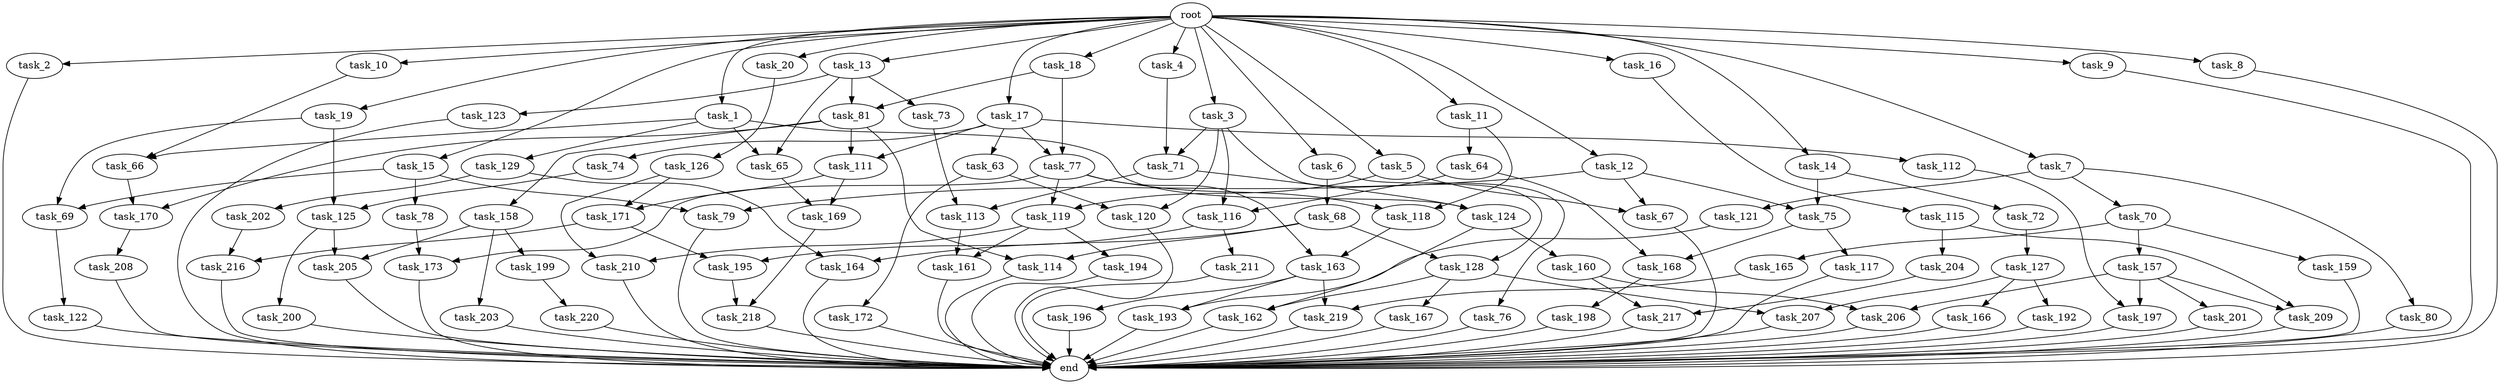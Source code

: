 digraph G {
  task_19 [size="10.240000"];
  task_171 [size="11682311045.120001"];
  task_207 [size="5841155522.560000"];
  task_15 [size="10.240000"];
  task_128 [size="4294967296.000000"];
  task_64 [size="6957847019.520000"];
  task_18 [size="10.240000"];
  task_195 [size="15547781611.520000"];
  task_79 [size="6356551598.080000"];
  task_209 [size="11682311045.120001"];
  task_210 [size="3435973836.800000"];
  task_16 [size="10.240000"];
  task_68 [size="343597383.680000"];
  task_162 [size="7645041786.880000"];
  task_217 [size="6871947673.600000"];
  task_74 [size="8589934592.000000"];
  task_158 [size="5497558138.880000"];
  task_1 [size="10.240000"];
  task_114 [size="7645041786.880000"];
  task_160 [size="2147483648.000000"];
  task_11 [size="10.240000"];
  task_116 [size="2491081031.680000"];
  task_2 [size="10.240000"];
  task_10 [size="10.240000"];
  task_127 [size="4209067950.080000"];
  task_66 [size="9706626088.960001"];
  task_129 [size="5497558138.880000"];
  task_211 [size="6957847019.520000"];
  task_166 [size="343597383.680000"];
  task_81 [size="5583457484.800000"];
  task_122 [size="2147483648.000000"];
  task_72 [size="6957847019.520000"];
  task_17 [size="10.240000"];
  task_199 [size="2147483648.000000"];
  task_67 [size="10737418240.000000"];
  task_218 [size="12799002542.080000"];
  task_203 [size="2147483648.000000"];
  task_157 [size="6957847019.520000"];
  task_172 [size="1374389534.720000"];
  task_12 [size="10.240000"];
  task_77 [size="12799002542.080000"];
  task_194 [size="343597383.680000"];
  task_197 [size="11682311045.120001"];
  task_167 [size="5497558138.880000"];
  task_70 [size="8589934592.000000"];
  task_80 [size="8589934592.000000"];
  end [size="0.000000"];
  task_170 [size="10995116277.760000"];
  task_9 [size="10.240000"];
  task_78 [size="4209067950.080000"];
  task_165 [size="6957847019.520000"];
  task_159 [size="6957847019.520000"];
  task_163 [size="11682311045.120001"];
  task_192 [size="343597383.680000"];
  task_202 [size="343597383.680000"];
  task_69 [size="4552665333.760000"];
  task_118 [size="15547781611.520000"];
  task_196 [size="4209067950.080000"];
  task_201 [size="3092376453.120000"];
  task_65 [size="6871947673.600000"];
  task_198 [size="4209067950.080000"];
  task_20 [size="10.240000"];
  task_206 [size="4466765987.840000"];
  task_13 [size="10.240000"];
  task_193 [size="11166914969.600000"];
  task_121 [size="8589934592.000000"];
  task_219 [size="8418135900.160000"];
  task_3 [size="10.240000"];
  task_126 [size="773094113.280000"];
  task_216 [size="14087492730.880001"];
  task_169 [size="8933531975.680000"];
  task_5 [size="10.240000"];
  task_220 [size="5497558138.880000"];
  task_76 [size="343597383.680000"];
  task_115 [size="773094113.280000"];
  task_8 [size="10.240000"];
  task_161 [size="1116691496.960000"];
  task_14 [size="10.240000"];
  task_73 [size="1374389534.720000"];
  task_4 [size="10.240000"];
  task_119 [size="17179869184.000000"];
  task_164 [size="2491081031.680000"];
  task_200 [size="5497558138.880000"];
  task_113 [size="9363028705.280001"];
  task_112 [size="8589934592.000000"];
  task_168 [size="3435973836.800000"];
  root [size="0.000000"];
  task_120 [size="3521873182.720000"];
  task_125 [size="2491081031.680000"];
  task_123 [size="1374389534.720000"];
  task_6 [size="10.240000"];
  task_208 [size="343597383.680000"];
  task_124 [size="14087492730.880001"];
  task_117 [size="3092376453.120000"];
  task_173 [size="12799002542.080000"];
  task_205 [size="7645041786.880000"];
  task_111 [size="14087492730.880001"];
  task_204 [size="8589934592.000000"];
  task_63 [size="8589934592.000000"];
  task_7 [size="10.240000"];
  task_71 [size="6356551598.080000"];
  task_75 [size="9105330667.520000"];

  task_19 -> task_69 [size="33554432.000000"];
  task_19 -> task_125 [size="33554432.000000"];
  task_171 -> task_216 [size="838860800.000000"];
  task_171 -> task_195 [size="838860800.000000"];
  task_207 -> end [size="1.000000"];
  task_15 -> task_69 [size="411041792.000000"];
  task_15 -> task_78 [size="411041792.000000"];
  task_15 -> task_79 [size="411041792.000000"];
  task_128 -> task_162 [size="536870912.000000"];
  task_128 -> task_207 [size="536870912.000000"];
  task_128 -> task_167 [size="536870912.000000"];
  task_64 -> task_116 [size="33554432.000000"];
  task_64 -> task_168 [size="33554432.000000"];
  task_18 -> task_81 [size="411041792.000000"];
  task_18 -> task_77 [size="411041792.000000"];
  task_195 -> task_218 [size="838860800.000000"];
  task_79 -> end [size="1.000000"];
  task_209 -> end [size="1.000000"];
  task_210 -> end [size="1.000000"];
  task_16 -> task_115 [size="75497472.000000"];
  task_68 -> task_128 [size="209715200.000000"];
  task_68 -> task_164 [size="209715200.000000"];
  task_68 -> task_114 [size="209715200.000000"];
  task_162 -> end [size="1.000000"];
  task_217 -> end [size="1.000000"];
  task_74 -> task_125 [size="209715200.000000"];
  task_158 -> task_199 [size="209715200.000000"];
  task_158 -> task_203 [size="209715200.000000"];
  task_158 -> task_205 [size="209715200.000000"];
  task_1 -> task_66 [size="536870912.000000"];
  task_1 -> task_65 [size="536870912.000000"];
  task_1 -> task_124 [size="536870912.000000"];
  task_1 -> task_129 [size="536870912.000000"];
  task_114 -> end [size="1.000000"];
  task_160 -> task_217 [size="134217728.000000"];
  task_160 -> task_206 [size="134217728.000000"];
  task_11 -> task_118 [size="679477248.000000"];
  task_11 -> task_64 [size="679477248.000000"];
  task_116 -> task_211 [size="679477248.000000"];
  task_116 -> task_195 [size="679477248.000000"];
  task_2 -> end [size="1.000000"];
  task_10 -> task_66 [size="411041792.000000"];
  task_127 -> task_207 [size="33554432.000000"];
  task_127 -> task_166 [size="33554432.000000"];
  task_127 -> task_192 [size="33554432.000000"];
  task_66 -> task_170 [size="536870912.000000"];
  task_129 -> task_202 [size="33554432.000000"];
  task_129 -> task_164 [size="33554432.000000"];
  task_211 -> end [size="1.000000"];
  task_166 -> end [size="1.000000"];
  task_81 -> task_170 [size="536870912.000000"];
  task_81 -> task_114 [size="536870912.000000"];
  task_81 -> task_158 [size="536870912.000000"];
  task_81 -> task_111 [size="536870912.000000"];
  task_122 -> end [size="1.000000"];
  task_72 -> task_127 [size="411041792.000000"];
  task_17 -> task_77 [size="838860800.000000"];
  task_17 -> task_63 [size="838860800.000000"];
  task_17 -> task_74 [size="838860800.000000"];
  task_17 -> task_111 [size="838860800.000000"];
  task_17 -> task_112 [size="838860800.000000"];
  task_199 -> task_220 [size="536870912.000000"];
  task_67 -> end [size="1.000000"];
  task_218 -> end [size="1.000000"];
  task_203 -> end [size="1.000000"];
  task_157 -> task_197 [size="301989888.000000"];
  task_157 -> task_209 [size="301989888.000000"];
  task_157 -> task_201 [size="301989888.000000"];
  task_157 -> task_206 [size="301989888.000000"];
  task_172 -> end [size="1.000000"];
  task_12 -> task_79 [size="209715200.000000"];
  task_12 -> task_67 [size="209715200.000000"];
  task_12 -> task_75 [size="209715200.000000"];
  task_77 -> task_173 [size="838860800.000000"];
  task_77 -> task_118 [size="838860800.000000"];
  task_77 -> task_163 [size="838860800.000000"];
  task_77 -> task_119 [size="838860800.000000"];
  task_194 -> end [size="1.000000"];
  task_197 -> end [size="1.000000"];
  task_167 -> end [size="1.000000"];
  task_70 -> task_157 [size="679477248.000000"];
  task_70 -> task_159 [size="679477248.000000"];
  task_70 -> task_165 [size="679477248.000000"];
  task_80 -> end [size="1.000000"];
  task_170 -> task_208 [size="33554432.000000"];
  task_9 -> end [size="1.000000"];
  task_78 -> task_173 [size="411041792.000000"];
  task_165 -> task_219 [size="411041792.000000"];
  task_159 -> end [size="1.000000"];
  task_163 -> task_193 [size="411041792.000000"];
  task_163 -> task_196 [size="411041792.000000"];
  task_163 -> task_219 [size="411041792.000000"];
  task_192 -> end [size="1.000000"];
  task_202 -> task_216 [size="536870912.000000"];
  task_69 -> task_122 [size="209715200.000000"];
  task_118 -> task_163 [size="301989888.000000"];
  task_196 -> end [size="1.000000"];
  task_201 -> end [size="1.000000"];
  task_65 -> task_169 [size="33554432.000000"];
  task_198 -> end [size="1.000000"];
  task_20 -> task_126 [size="75497472.000000"];
  task_206 -> end [size="1.000000"];
  task_13 -> task_73 [size="134217728.000000"];
  task_13 -> task_65 [size="134217728.000000"];
  task_13 -> task_81 [size="134217728.000000"];
  task_13 -> task_123 [size="134217728.000000"];
  task_193 -> end [size="1.000000"];
  task_121 -> task_193 [size="679477248.000000"];
  task_219 -> end [size="1.000000"];
  task_3 -> task_120 [size="209715200.000000"];
  task_3 -> task_116 [size="209715200.000000"];
  task_3 -> task_128 [size="209715200.000000"];
  task_3 -> task_71 [size="209715200.000000"];
  task_126 -> task_171 [size="301989888.000000"];
  task_126 -> task_210 [size="301989888.000000"];
  task_216 -> end [size="1.000000"];
  task_169 -> task_218 [size="411041792.000000"];
  task_5 -> task_67 [size="838860800.000000"];
  task_5 -> task_119 [size="838860800.000000"];
  task_220 -> end [size="1.000000"];
  task_76 -> end [size="1.000000"];
  task_115 -> task_204 [size="838860800.000000"];
  task_115 -> task_209 [size="838860800.000000"];
  task_8 -> end [size="1.000000"];
  task_161 -> end [size="1.000000"];
  task_14 -> task_72 [size="679477248.000000"];
  task_14 -> task_75 [size="679477248.000000"];
  task_73 -> task_113 [size="75497472.000000"];
  task_4 -> task_71 [size="411041792.000000"];
  task_119 -> task_161 [size="33554432.000000"];
  task_119 -> task_194 [size="33554432.000000"];
  task_119 -> task_210 [size="33554432.000000"];
  task_164 -> end [size="1.000000"];
  task_200 -> end [size="1.000000"];
  task_113 -> task_161 [size="75497472.000000"];
  task_112 -> task_197 [size="838860800.000000"];
  task_168 -> task_198 [size="411041792.000000"];
  root -> task_8 [size="1.000000"];
  root -> task_20 [size="1.000000"];
  root -> task_9 [size="1.000000"];
  root -> task_16 [size="1.000000"];
  root -> task_14 [size="1.000000"];
  root -> task_6 [size="1.000000"];
  root -> task_4 [size="1.000000"];
  root -> task_5 [size="1.000000"];
  root -> task_1 [size="1.000000"];
  root -> task_10 [size="1.000000"];
  root -> task_13 [size="1.000000"];
  root -> task_15 [size="1.000000"];
  root -> task_19 [size="1.000000"];
  root -> task_3 [size="1.000000"];
  root -> task_12 [size="1.000000"];
  root -> task_11 [size="1.000000"];
  root -> task_2 [size="1.000000"];
  root -> task_18 [size="1.000000"];
  root -> task_7 [size="1.000000"];
  root -> task_17 [size="1.000000"];
  task_120 -> end [size="1.000000"];
  task_125 -> task_200 [size="536870912.000000"];
  task_125 -> task_205 [size="536870912.000000"];
  task_123 -> end [size="1.000000"];
  task_6 -> task_76 [size="33554432.000000"];
  task_6 -> task_68 [size="33554432.000000"];
  task_208 -> end [size="1.000000"];
  task_124 -> task_162 [size="209715200.000000"];
  task_124 -> task_160 [size="209715200.000000"];
  task_117 -> end [size="1.000000"];
  task_173 -> end [size="1.000000"];
  task_205 -> end [size="1.000000"];
  task_111 -> task_171 [size="838860800.000000"];
  task_111 -> task_169 [size="838860800.000000"];
  task_204 -> task_217 [size="536870912.000000"];
  task_63 -> task_120 [size="134217728.000000"];
  task_63 -> task_172 [size="134217728.000000"];
  task_7 -> task_80 [size="838860800.000000"];
  task_7 -> task_70 [size="838860800.000000"];
  task_7 -> task_121 [size="838860800.000000"];
  task_71 -> task_113 [size="838860800.000000"];
  task_71 -> task_124 [size="838860800.000000"];
  task_75 -> task_168 [size="301989888.000000"];
  task_75 -> task_117 [size="301989888.000000"];
}
